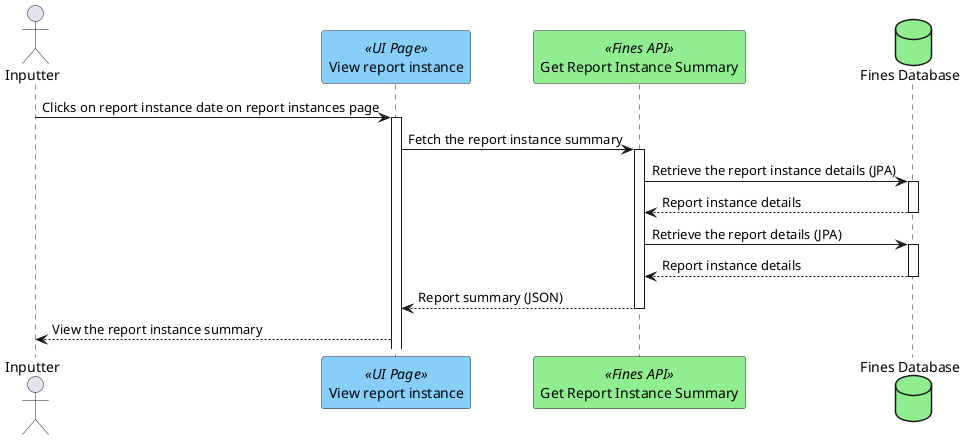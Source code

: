 @startuml
actor "Inputter" as user
participant "View report instance" as viewReportsInstance <<UI Page>> #lightskyblue
participant "Get Report Instance Summary" as getReportInstanceSummary <<Fines API>> #lightgreen

database "Fines Database" as db #lightgreen

user -> viewReportsInstance ++ : Clicks on report instance date on report instances page
viewReportsInstance -> getReportInstanceSummary ++ : Fetch the report instance summary
getReportInstanceSummary -> db ++ : Retrieve the report instance details (JPA)
getReportInstanceSummary <-- db -- : Report instance details
getReportInstanceSummary -> db ++ : Retrieve the report details (JPA)
getReportInstanceSummary <-- db -- : Report instance details
viewReportsInstance <-- getReportInstanceSummary  -- : Report summary (JSON)
user <-- viewReportsInstance : View the report instance summary

@enduml
